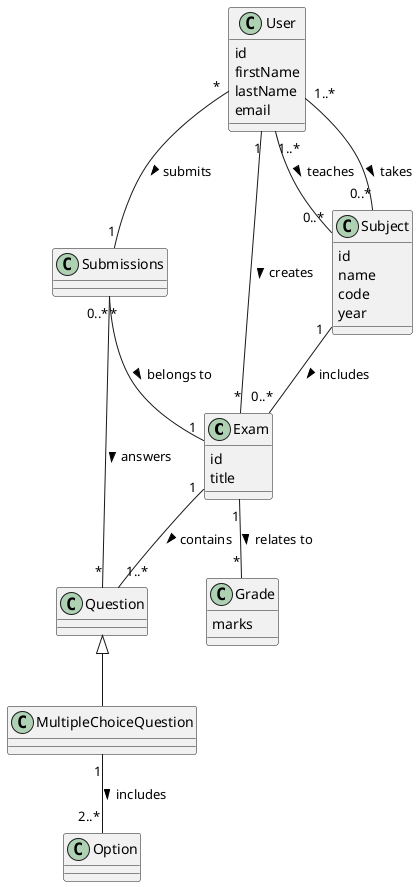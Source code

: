 @startuml

' https://plantuml.com/class-diagram

Exam "1" -- "1..*" Question : contains >
Exam "1" -- "*" Grade : relates to >
Submissions "*" -- "*" Question : answers >
User "1" -- "*" Exam : creates >
User "1..*" -- "0..*" Subject : teaches >
User "1..*" -- "0..*" Subject : takes >
User "*" -- "1" Submissions : submits >
Subject "1" -- "0..*" Exam : includes >
Submissions "0..*" -- "1" Exam : belongs to >
Question <|-- MultipleChoiceQuestion
MultipleChoiceQuestion "1" -- "2..*" Option : includes >

class User {
  id
  firstName
  lastName
  email
}

class Grade {
  marks
}

class User {
}

class User {
}

class User {
}

class Subject {
  id
  name
  code
  year
}

class Exam {
  id
  title
}

class Question {
}

class MultipleChoiceQuestion {
}

class Option {
}

class Submissions {
}

@enduml

